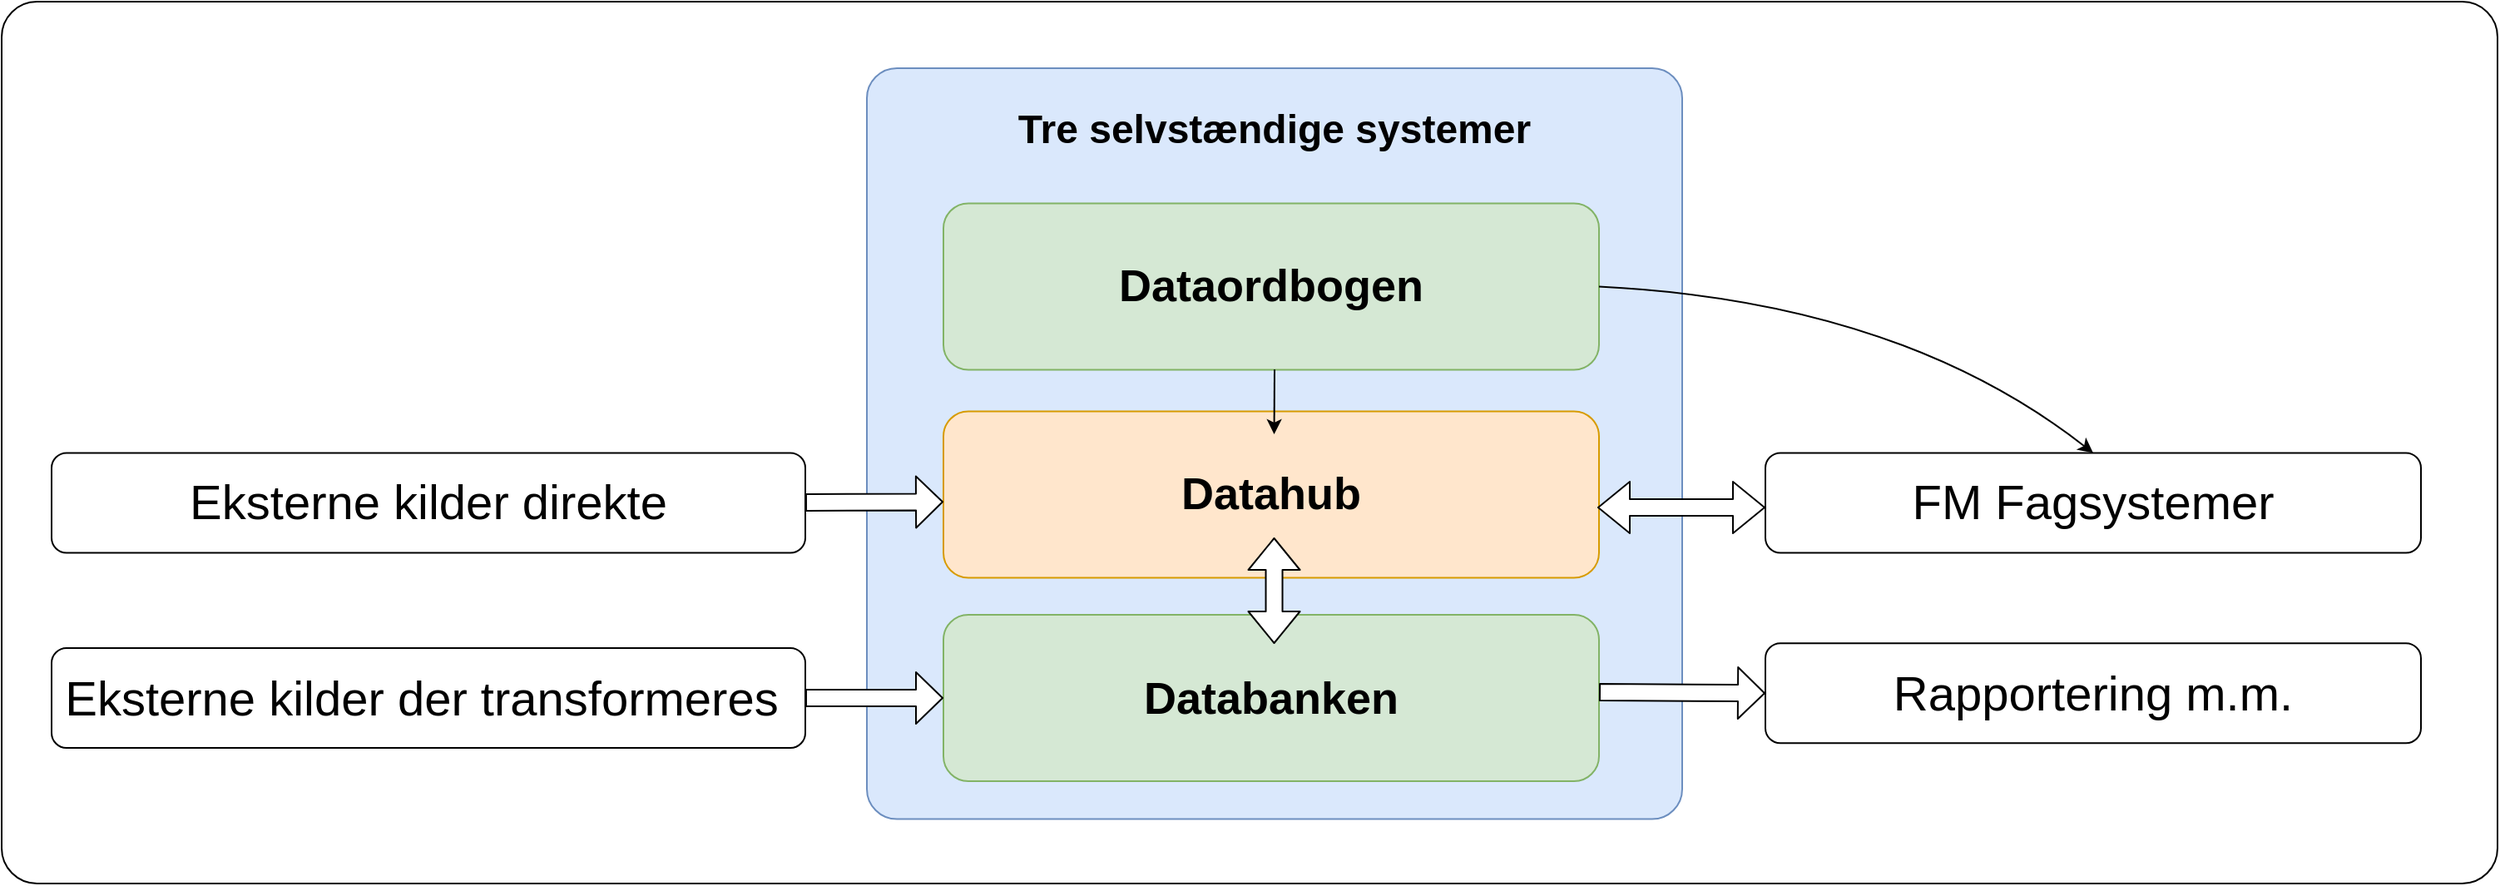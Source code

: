 <mxfile pages="7">
    <diagram id="DoXFOzantydcRbyrOaLm" name="FM Portalen">
        <mxGraphModel dx="951" dy="4139" grid="1" gridSize="10" guides="1" tooltips="1" connect="1" arrows="1" fold="1" page="1" pageScale="1" pageWidth="827" pageHeight="1169" math="0" shadow="0">
            <root>
                <mxCell id="ERaS4kOA_Src37u5DPk3-0"/>
                <mxCell id="ERaS4kOA_Src37u5DPk3-1" parent="ERaS4kOA_Src37u5DPk3-0"/>
                <mxCell id="ERaS4kOA_Src37u5DPk3-2" value="" style="rounded=1;whiteSpace=wrap;html=1;labelBackgroundColor=none;align=center;verticalAlign=top;arcSize=4;" parent="ERaS4kOA_Src37u5DPk3-1" vertex="1">
                    <mxGeometry x="108" y="-3000" width="1500" height="530" as="geometry"/>
                </mxCell>
                <mxCell id="ERaS4kOA_Src37u5DPk3-3" value="&lt;h1&gt;Tre selvstændige systemer&lt;/h1&gt;" style="rounded=1;whiteSpace=wrap;html=1;labelBackgroundColor=none;align=center;verticalAlign=top;arcSize=4;fillColor=#dae8fc;strokeColor=#6c8ebf;" parent="ERaS4kOA_Src37u5DPk3-1" vertex="1">
                    <mxGeometry x="628" y="-2960" width="490" height="451.25" as="geometry"/>
                </mxCell>
                <mxCell id="ERaS4kOA_Src37u5DPk3-4" value="&lt;b style=&quot;font-size: 27px&quot;&gt;Dataordbogen&lt;/b&gt;" style="rounded=1;whiteSpace=wrap;html=1;fontSize=27;align=center;fillColor=#d5e8d4;strokeColor=#82b366;" parent="ERaS4kOA_Src37u5DPk3-1" vertex="1">
                    <mxGeometry x="674" y="-2878.75" width="394" height="100" as="geometry"/>
                </mxCell>
                <mxCell id="ERaS4kOA_Src37u5DPk3-5" value="&lt;b style=&quot;font-size: 27px&quot;&gt;Datahub&lt;/b&gt;" style="rounded=1;whiteSpace=wrap;html=1;fontSize=27;align=center;fillColor=#ffe6cc;strokeColor=#d79b00;" parent="ERaS4kOA_Src37u5DPk3-1" vertex="1">
                    <mxGeometry x="674" y="-2753.75" width="394" height="100" as="geometry"/>
                </mxCell>
                <mxCell id="ERaS4kOA_Src37u5DPk3-6" value="&lt;b style=&quot;font-size: 27px&quot;&gt;Databanken&lt;/b&gt;" style="rounded=1;whiteSpace=wrap;html=1;fontSize=27;align=center;fillColor=#d5e8d4;strokeColor=#82b366;" parent="ERaS4kOA_Src37u5DPk3-1" vertex="1">
                    <mxGeometry x="674" y="-2631.49" width="394" height="100" as="geometry"/>
                </mxCell>
                <mxCell id="ERaS4kOA_Src37u5DPk3-7" value="" style="shape=flexArrow;endArrow=classic;startArrow=classic;html=1;gradientColor=none;endSize=6;startSize=6;fillColor=#ffffff;" parent="ERaS4kOA_Src37u5DPk3-1" edge="1">
                    <mxGeometry width="50" height="50" relative="1" as="geometry">
                        <mxPoint x="872.76" y="-2614" as="sourcePoint"/>
                        <mxPoint x="872.76" y="-2678" as="targetPoint"/>
                    </mxGeometry>
                </mxCell>
                <mxCell id="ERaS4kOA_Src37u5DPk3-8" value="Eksterne kilder der transformeres&amp;nbsp;" style="rounded=1;whiteSpace=wrap;html=1;fontSize=29;align=center;" parent="ERaS4kOA_Src37u5DPk3-1" vertex="1">
                    <mxGeometry x="138" y="-2611.49" width="453" height="60" as="geometry"/>
                </mxCell>
                <mxCell id="ERaS4kOA_Src37u5DPk3-9" value="" style="shape=flexArrow;endArrow=classic;html=1;fontSize=29;exitX=1;exitY=0.5;exitDx=0;exitDy=0;entryX=0;entryY=0.5;entryDx=0;entryDy=0;startSize=3;endSize=5;fillColor=#ffffff;" parent="ERaS4kOA_Src37u5DPk3-1" source="ERaS4kOA_Src37u5DPk3-8" target="ERaS4kOA_Src37u5DPk3-6" edge="1">
                    <mxGeometry width="50" height="50" relative="1" as="geometry">
                        <mxPoint x="688" y="-2620" as="sourcePoint"/>
                        <mxPoint x="738" y="-2670" as="targetPoint"/>
                    </mxGeometry>
                </mxCell>
                <mxCell id="ERaS4kOA_Src37u5DPk3-10" value="FM Fagsystemer" style="rounded=1;whiteSpace=wrap;html=1;fontSize=29;align=center;" parent="ERaS4kOA_Src37u5DPk3-1" vertex="1">
                    <mxGeometry x="1168" y="-2728.75" width="394" height="60" as="geometry"/>
                </mxCell>
                <mxCell id="ERaS4kOA_Src37u5DPk3-11" value="" style="shape=flexArrow;endArrow=classic;html=1;fontSize=29;startSize=6;endSize=6;startArrow=block;fillColor=#ffffff;" parent="ERaS4kOA_Src37u5DPk3-1" edge="1">
                    <mxGeometry width="50" height="50" relative="1" as="geometry">
                        <mxPoint x="1168" y="-2696" as="sourcePoint"/>
                        <mxPoint x="1067" y="-2696" as="targetPoint"/>
                    </mxGeometry>
                </mxCell>
                <mxCell id="ERaS4kOA_Src37u5DPk3-12" value="Eksterne kilder direkte" style="rounded=1;whiteSpace=wrap;html=1;fontSize=29;align=center;" parent="ERaS4kOA_Src37u5DPk3-1" vertex="1">
                    <mxGeometry x="138" y="-2728.75" width="453" height="60" as="geometry"/>
                </mxCell>
                <mxCell id="ERaS4kOA_Src37u5DPk3-13" value="" style="shape=flexArrow;endArrow=classic;html=1;fontSize=29;entryX=0;entryY=0.5;entryDx=0;entryDy=0;startSize=3;endSize=5;fillColor=#FFFFFF;" parent="ERaS4kOA_Src37u5DPk3-1" edge="1">
                    <mxGeometry width="50" height="50" relative="1" as="geometry">
                        <mxPoint x="591" y="-2699" as="sourcePoint"/>
                        <mxPoint x="674" y="-2699.37" as="targetPoint"/>
                    </mxGeometry>
                </mxCell>
                <mxCell id="ERaS4kOA_Src37u5DPk3-14" value="" style="curved=1;endArrow=classic;html=1;fillColor=#191919;fontSize=29;entryX=0.5;entryY=0;entryDx=0;entryDy=0;exitX=1;exitY=0.5;exitDx=0;exitDy=0;" parent="ERaS4kOA_Src37u5DPk3-1" source="ERaS4kOA_Src37u5DPk3-4" target="ERaS4kOA_Src37u5DPk3-10" edge="1">
                    <mxGeometry width="50" height="50" relative="1" as="geometry">
                        <mxPoint x="708" y="-2770" as="sourcePoint"/>
                        <mxPoint x="758" y="-2820" as="targetPoint"/>
                        <Array as="points">
                            <mxPoint x="1248" y="-2820"/>
                        </Array>
                    </mxGeometry>
                </mxCell>
                <mxCell id="ERaS4kOA_Src37u5DPk3-15" value="" style="endArrow=classic;html=1;fillColor=#191919;fontSize=29;" parent="ERaS4kOA_Src37u5DPk3-1" edge="1">
                    <mxGeometry width="50" height="50" relative="1" as="geometry">
                        <mxPoint x="873" y="-2779" as="sourcePoint"/>
                        <mxPoint x="872.76" y="-2740" as="targetPoint"/>
                    </mxGeometry>
                </mxCell>
                <mxCell id="ERaS4kOA_Src37u5DPk3-16" value="Rapportering m.m." style="rounded=1;whiteSpace=wrap;html=1;fontSize=29;align=center;" parent="ERaS4kOA_Src37u5DPk3-1" vertex="1">
                    <mxGeometry x="1168" y="-2614.38" width="394" height="60" as="geometry"/>
                </mxCell>
                <mxCell id="ERaS4kOA_Src37u5DPk3-17" value="" style="shape=flexArrow;endArrow=classic;html=1;fontSize=29;exitX=1;exitY=0.5;exitDx=0;exitDy=0;entryX=0;entryY=0.5;entryDx=0;entryDy=0;startSize=3;endSize=5;fillColor=#ffffff;" parent="ERaS4kOA_Src37u5DPk3-1" target="ERaS4kOA_Src37u5DPk3-16" edge="1">
                    <mxGeometry width="50" height="50" relative="1" as="geometry">
                        <mxPoint x="1068.0" y="-2585.01" as="sourcePoint"/>
                        <mxPoint x="1151" y="-2583.76" as="targetPoint"/>
                    </mxGeometry>
                </mxCell>
            </root>
        </mxGraphModel>
    </diagram>
</mxfile>